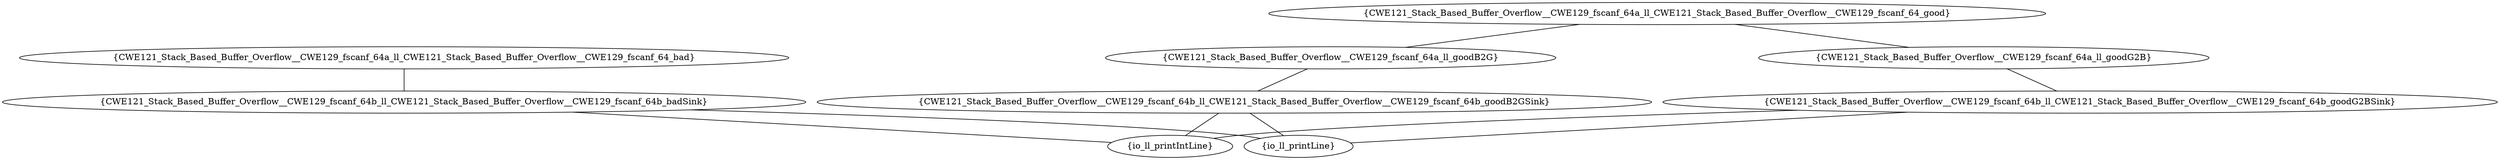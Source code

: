 graph "cg graph" {
CWE121_Stack_Based_Buffer_Overflow__CWE129_fscanf_64b_ll_CWE121_Stack_Based_Buffer_Overflow__CWE129_fscanf_64b_badSink [label="{CWE121_Stack_Based_Buffer_Overflow__CWE129_fscanf_64b_ll_CWE121_Stack_Based_Buffer_Overflow__CWE129_fscanf_64b_badSink}"];
io_ll_printIntLine [label="{io_ll_printIntLine}"];
io_ll_printLine [label="{io_ll_printLine}"];
CWE121_Stack_Based_Buffer_Overflow__CWE129_fscanf_64a_ll_goodG2B [label="{CWE121_Stack_Based_Buffer_Overflow__CWE129_fscanf_64a_ll_goodG2B}"];
CWE121_Stack_Based_Buffer_Overflow__CWE129_fscanf_64b_ll_CWE121_Stack_Based_Buffer_Overflow__CWE129_fscanf_64b_goodG2BSink [label="{CWE121_Stack_Based_Buffer_Overflow__CWE129_fscanf_64b_ll_CWE121_Stack_Based_Buffer_Overflow__CWE129_fscanf_64b_goodG2BSink}"];
CWE121_Stack_Based_Buffer_Overflow__CWE129_fscanf_64b_ll_CWE121_Stack_Based_Buffer_Overflow__CWE129_fscanf_64b_goodB2GSink [label="{CWE121_Stack_Based_Buffer_Overflow__CWE129_fscanf_64b_ll_CWE121_Stack_Based_Buffer_Overflow__CWE129_fscanf_64b_goodB2GSink}"];
CWE121_Stack_Based_Buffer_Overflow__CWE129_fscanf_64a_ll_CWE121_Stack_Based_Buffer_Overflow__CWE129_fscanf_64_bad [label="{CWE121_Stack_Based_Buffer_Overflow__CWE129_fscanf_64a_ll_CWE121_Stack_Based_Buffer_Overflow__CWE129_fscanf_64_bad}"];
CWE121_Stack_Based_Buffer_Overflow__CWE129_fscanf_64a_ll_CWE121_Stack_Based_Buffer_Overflow__CWE129_fscanf_64_good [label="{CWE121_Stack_Based_Buffer_Overflow__CWE129_fscanf_64a_ll_CWE121_Stack_Based_Buffer_Overflow__CWE129_fscanf_64_good}"];
CWE121_Stack_Based_Buffer_Overflow__CWE129_fscanf_64a_ll_goodB2G [label="{CWE121_Stack_Based_Buffer_Overflow__CWE129_fscanf_64a_ll_goodB2G}"];
CWE121_Stack_Based_Buffer_Overflow__CWE129_fscanf_64b_ll_CWE121_Stack_Based_Buffer_Overflow__CWE129_fscanf_64b_badSink -- io_ll_printIntLine;
CWE121_Stack_Based_Buffer_Overflow__CWE129_fscanf_64b_ll_CWE121_Stack_Based_Buffer_Overflow__CWE129_fscanf_64b_badSink -- io_ll_printLine;
CWE121_Stack_Based_Buffer_Overflow__CWE129_fscanf_64a_ll_goodG2B -- CWE121_Stack_Based_Buffer_Overflow__CWE129_fscanf_64b_ll_CWE121_Stack_Based_Buffer_Overflow__CWE129_fscanf_64b_goodG2BSink;
CWE121_Stack_Based_Buffer_Overflow__CWE129_fscanf_64b_ll_CWE121_Stack_Based_Buffer_Overflow__CWE129_fscanf_64b_goodB2GSink -- io_ll_printIntLine;
CWE121_Stack_Based_Buffer_Overflow__CWE129_fscanf_64b_ll_CWE121_Stack_Based_Buffer_Overflow__CWE129_fscanf_64b_goodB2GSink -- io_ll_printLine;
CWE121_Stack_Based_Buffer_Overflow__CWE129_fscanf_64a_ll_CWE121_Stack_Based_Buffer_Overflow__CWE129_fscanf_64_bad -- CWE121_Stack_Based_Buffer_Overflow__CWE129_fscanf_64b_ll_CWE121_Stack_Based_Buffer_Overflow__CWE129_fscanf_64b_badSink;
CWE121_Stack_Based_Buffer_Overflow__CWE129_fscanf_64a_ll_CWE121_Stack_Based_Buffer_Overflow__CWE129_fscanf_64_good -- CWE121_Stack_Based_Buffer_Overflow__CWE129_fscanf_64a_ll_goodG2B;
CWE121_Stack_Based_Buffer_Overflow__CWE129_fscanf_64a_ll_CWE121_Stack_Based_Buffer_Overflow__CWE129_fscanf_64_good -- CWE121_Stack_Based_Buffer_Overflow__CWE129_fscanf_64a_ll_goodB2G;
CWE121_Stack_Based_Buffer_Overflow__CWE129_fscanf_64b_ll_CWE121_Stack_Based_Buffer_Overflow__CWE129_fscanf_64b_goodG2BSink -- io_ll_printIntLine;
CWE121_Stack_Based_Buffer_Overflow__CWE129_fscanf_64b_ll_CWE121_Stack_Based_Buffer_Overflow__CWE129_fscanf_64b_goodG2BSink -- io_ll_printLine;
CWE121_Stack_Based_Buffer_Overflow__CWE129_fscanf_64a_ll_goodB2G -- CWE121_Stack_Based_Buffer_Overflow__CWE129_fscanf_64b_ll_CWE121_Stack_Based_Buffer_Overflow__CWE129_fscanf_64b_goodB2GSink;
}
